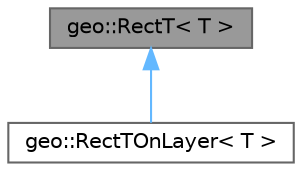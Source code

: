 digraph "geo::RectT&lt; T &gt;"
{
 // LATEX_PDF_SIZE
  bgcolor="transparent";
  edge [fontname=Helvetica,fontsize=10,labelfontname=Helvetica,labelfontsize=10];
  node [fontname=Helvetica,fontsize=10,shape=box,height=0.2,width=0.4];
  Node1 [id="Node000001",label="geo::RectT\< T \>",height=0.2,width=0.4,color="gray40", fillcolor="grey60", style="filled", fontcolor="black",tooltip="Rectangle."];
  Node1 -> Node2 [id="edge1_Node000001_Node000002",dir="back",color="steelblue1",style="solid",tooltip=" "];
  Node2 [id="Node000002",label="geo::RectTOnLayer\< T \>",height=0.2,width=0.4,color="gray40", fillcolor="white", style="filled",URL="$classgeo_1_1_rect_t_on_layer.html",tooltip="Rect on Layer."];
}
